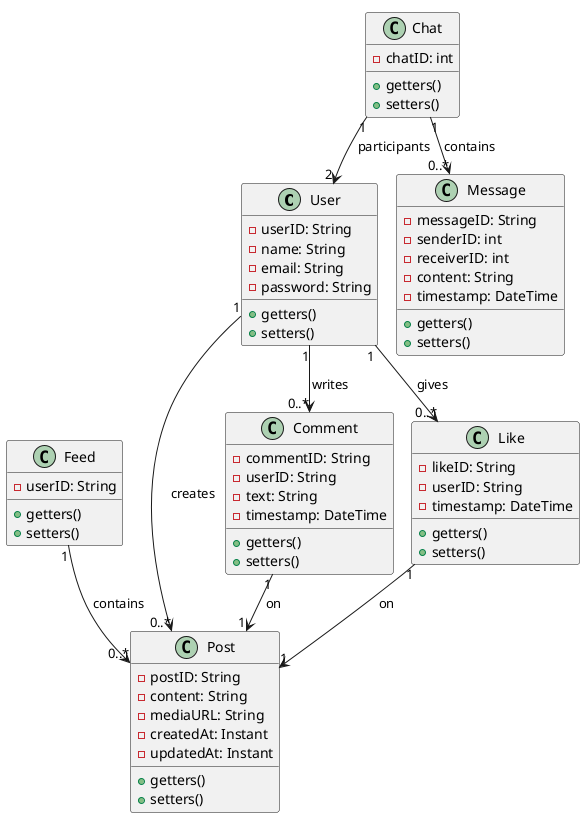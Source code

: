 @startuml
!pragma layout smetana

' ======================
' Domain Entities
' ======================

class User {
  - userID: String
  - name: String
  - email: String
  - password: String
  + getters()
  + setters()
}

class Post {
  - postID: String
  - content: String
  - mediaURL: String
  - createdAt: Instant
  - updatedAt: Instant
  + getters()
  + setters()
}

class Comment {
  - commentID: String
  - userID: String
  - text: String
  - timestamp: DateTime
  + getters()
  + setters()
}

class Like {
  - likeID: String
  - userID: String
  - timestamp: DateTime
  + getters()
  + setters()
}

class Chat {
  - chatID: int
  + getters()
  + setters()
}

class Message {
  - messageID: String
  - senderID: int
  - receiverID: int
  - content: String
  - timestamp: DateTime
  + getters()
  + setters()
}

class Feed {
    - userID: String
    + getters()
    + setters()
}

' ======================
' Relationships Between Entities
' ======================

' A User creates many Posts; each Post belongs to one User.
User "1" --> "0..*" Post : creates

' A User writes many Comments; each Comment is written by one User and on one Post.
User "1" --> "0..*" Comment : writes
Comment "1" --> "1" Post : on

' A User gives many Likes; each Like is by one User on one Post.
User "1" --> "0..*" Like : gives
Like "1" --> "1" Post : on

' A Chat involves two Users (simplified for now as a direct association).
Chat "1" --> "2" User : participants

' A Chat contains many Messages; each Message belongs to one Chat.
Chat "1" --> "0..*" Message : contains

Feed "1" --> "0..*" Post: contains

@enduml

